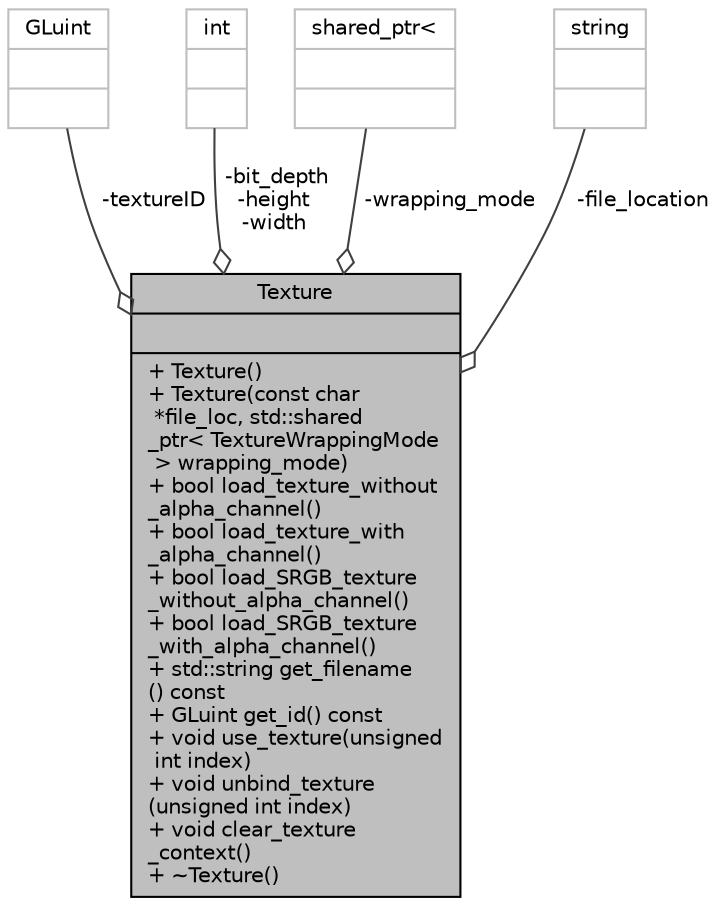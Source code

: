 digraph "Texture"
{
 // INTERACTIVE_SVG=YES
 // LATEX_PDF_SIZE
  bgcolor="transparent";
  edge [fontname="Helvetica",fontsize="10",labelfontname="Helvetica",labelfontsize="10"];
  node [fontname="Helvetica",fontsize="10",shape=record];
  Node1 [label="{Texture\n||+  Texture()\l+  Texture(const char\l *file_loc, std::shared\l_ptr\< TextureWrappingMode\l \> wrapping_mode)\l+ bool load_texture_without\l_alpha_channel()\l+ bool load_texture_with\l_alpha_channel()\l+ bool load_SRGB_texture\l_without_alpha_channel()\l+ bool load_SRGB_texture\l_with_alpha_channel()\l+ std::string get_filename\l() const\l+ GLuint get_id() const\l+ void use_texture(unsigned\l int index)\l+ void unbind_texture\l(unsigned int index)\l+ void clear_texture\l_context()\l+  ~Texture()\l}",height=0.2,width=0.4,color="black", fillcolor="grey75", style="filled", fontcolor="black",tooltip=" "];
  Node2 -> Node1 [color="grey25",fontsize="10",style="solid",label=" -textureID" ,arrowhead="odiamond"];
  Node2 [label="{GLuint\n||}",height=0.2,width=0.4,color="grey75",tooltip=" "];
  Node3 -> Node1 [color="grey25",fontsize="10",style="solid",label=" -bit_depth\n-height\n-width" ,arrowhead="odiamond"];
  Node3 [label="{int\n||}",height=0.2,width=0.4,color="grey75",tooltip=" "];
  Node4 -> Node1 [color="grey25",fontsize="10",style="solid",label=" -wrapping_mode" ,arrowhead="odiamond"];
  Node4 [label="{shared_ptr\<\n||}",height=0.2,width=0.4,color="grey75",tooltip=" "];
  Node5 -> Node1 [color="grey25",fontsize="10",style="solid",label=" -file_location" ,arrowhead="odiamond"];
  Node5 [label="{string\n||}",height=0.2,width=0.4,color="grey75",tooltip=" "];
}
